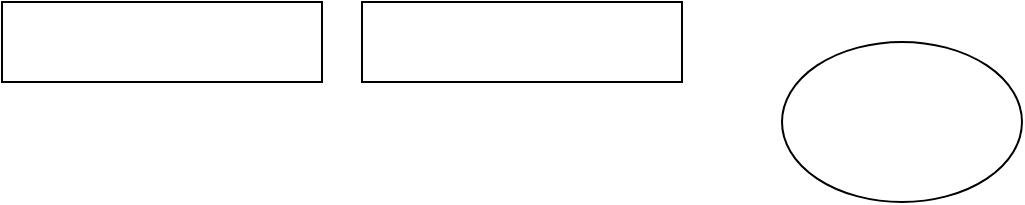 <mxfile version="23.1.6" type="github">
  <diagram name="페이지-1" id="HKGfNSUrw3s-wGwvvlpB">
    <mxGraphModel dx="1194" dy="566" grid="1" gridSize="10" guides="1" tooltips="1" connect="1" arrows="1" fold="1" page="1" pageScale="1" pageWidth="1169" pageHeight="827" math="0" shadow="0">
      <root>
        <mxCell id="0" />
        <mxCell id="1" parent="0" />
        <mxCell id="v87ytlTkC-8CsUQMOLxa-1" value="" style="rounded=0;whiteSpace=wrap;html=1;" parent="1" vertex="1">
          <mxGeometry x="80" y="80" width="160" height="40" as="geometry" />
        </mxCell>
        <mxCell id="v87ytlTkC-8CsUQMOLxa-2" value="" style="rounded=0;whiteSpace=wrap;html=1;" parent="1" vertex="1">
          <mxGeometry x="260" y="80" width="160" height="40" as="geometry" />
        </mxCell>
        <mxCell id="2MysIRxmDKU3SS6LHv5d-1" value="" style="ellipse;whiteSpace=wrap;html=1;" vertex="1" parent="1">
          <mxGeometry x="470" y="100" width="120" height="80" as="geometry" />
        </mxCell>
      </root>
    </mxGraphModel>
  </diagram>
</mxfile>

